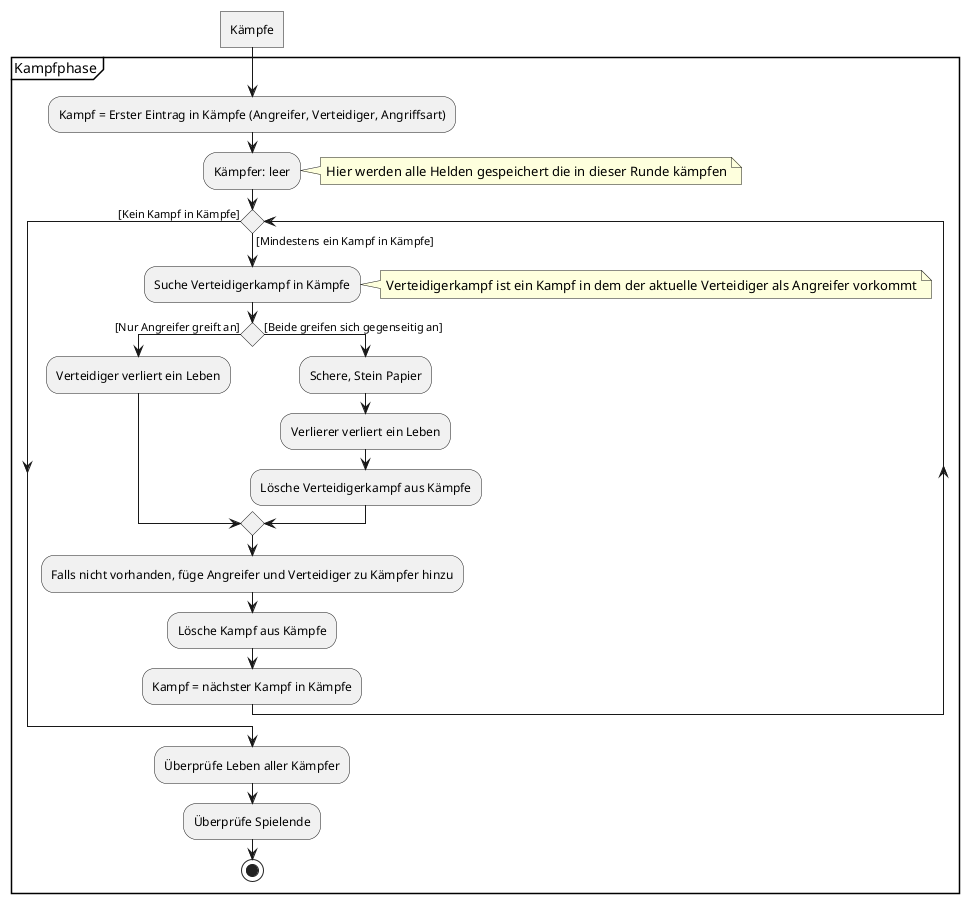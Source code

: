 @startuml 
:Kämpfe]
partition "Kampfphase" {
    :Kampf = Erster Eintrag in Kämpfe (Angreifer, Verteidiger, Angriffsart);
    :Kämpfer: leer;
    note right: Hier werden alle Helden gespeichert die in dieser Runde kämpfen
    while ( ) is ([Mindestens ein Kampf in Kämpfe])
        :Suche Verteidigerkampf in Kämpfe;
        note right: Verteidigerkampf ist ein Kampf in dem der aktuelle Verteidiger als Angreifer vorkommt
        if () then ([Nur Angreifer greift an])
            :Verteidiger verliert ein Leben;
        else ([Beide greifen sich gegenseitig an])
            :Schere, Stein Papier;
            :Verlierer verliert ein Leben;
            :Lösche Verteidigerkampf aus Kämpfe;
        endif
        :Falls nicht vorhanden, füge Angreifer und Verteidiger zu Kämpfer hinzu;
        :Lösche Kampf aus Kämpfe;
        :Kampf = nächster Kampf in Kämpfe;
    endwhile ([Kein Kampf in Kämpfe])
    :Überprüfe Leben aller Kämpfer;
    :Überprüfe Spielende;

    stop
}
@enduml
